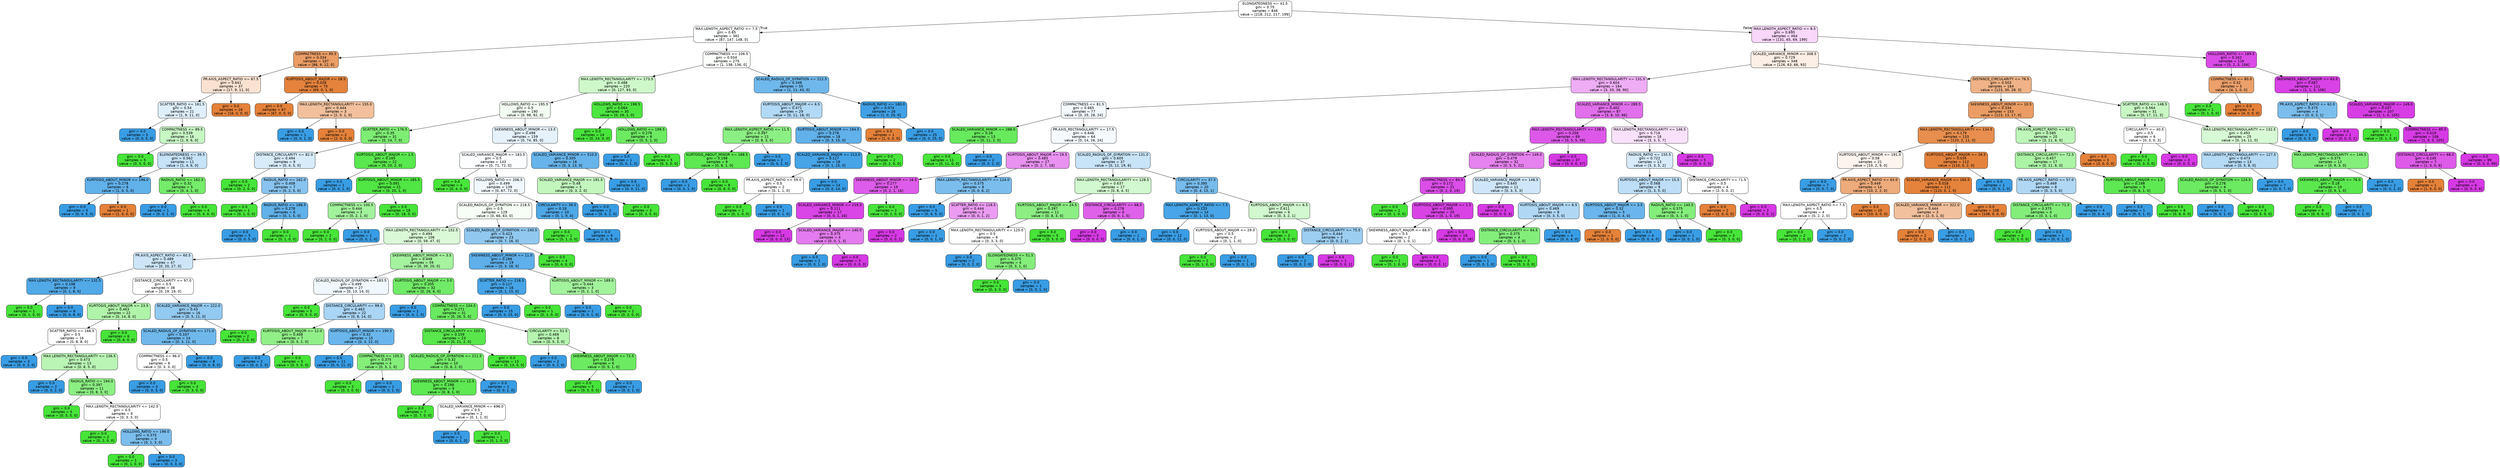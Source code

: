 digraph Tree {
node [shape=box, style="filled, rounded", color="black", fontname="helvetica"] ;
edge [fontname="helvetica"] ;
0 [label="ELONGATEDNESS <= 41.5\ngini = 0.75\nsamples = 846\nvalue = [218, 212, 217, 199]", fillcolor="#ffffff"] ;
1 [label="MAX.LENGTH_ASPECT_RATIO <= 7.5\ngini = 0.65\nsamples = 382\nvalue = [87, 147, 148, 0]", fillcolor="#feffff"] ;
0 -> 1 [labeldistance=2.5, labelangle=45, headlabel="True"] ;
2 [label="COMPACTNESS <= 95.5\ngini = 0.334\nsamples = 107\nvalue = [86, 9, 12, 0]", fillcolor="#eb9d65"] ;
1 -> 2 ;
3 [label="PR.AXIS_ASPECT_RATIO <= 67.5\ngini = 0.641\nsamples = 37\nvalue = [17, 9, 11, 0]", fillcolor="#f9e2d1"] ;
2 -> 3 ;
4 [label="SCATTER_RATIO <= 161.5\ngini = 0.54\nsamples = 21\nvalue = [1, 9, 11, 0]", fillcolor="#deeffb"] ;
3 -> 4 ;
5 [label="gini = 0.0\nsamples = 5\nvalue = [0, 0, 5, 0]", fillcolor="#399de5"] ;
4 -> 5 ;
6 [label="COMPACTNESS <= 89.5\ngini = 0.539\nsamples = 16\nvalue = [1, 9, 6, 0]", fillcolor="#c8f7c4"] ;
4 -> 6 ;
7 [label="gini = 0.0\nsamples = 5\nvalue = [0, 5, 0, 0]", fillcolor="#47e539"] ;
6 -> 7 ;
8 [label="ELONGATEDNESS <= 39.5\ngini = 0.562\nsamples = 11\nvalue = [1, 4, 6, 0]", fillcolor="#c6e3f8"] ;
6 -> 8 ;
9 [label="KURTOSIS_ABOUT_MINOR <= 196.0\ngini = 0.278\nsamples = 6\nvalue = [1, 0, 5, 0]", fillcolor="#61b1ea"] ;
8 -> 9 ;
10 [label="gini = 0.0\nsamples = 5\nvalue = [0, 0, 5, 0]", fillcolor="#399de5"] ;
9 -> 10 ;
11 [label="gini = 0.0\nsamples = 1\nvalue = [1, 0, 0, 0]", fillcolor="#e58139"] ;
9 -> 11 ;
12 [label="RADIUS_RATIO <= 162.5\ngini = 0.32\nsamples = 5\nvalue = [0, 4, 1, 0]", fillcolor="#75ec6a"] ;
8 -> 12 ;
13 [label="gini = 0.0\nsamples = 1\nvalue = [0, 0, 1, 0]", fillcolor="#399de5"] ;
12 -> 13 ;
14 [label="gini = 0.0\nsamples = 4\nvalue = [0, 4, 0, 0]", fillcolor="#47e539"] ;
12 -> 14 ;
15 [label="gini = 0.0\nsamples = 16\nvalue = [16, 0, 0, 0]", fillcolor="#e58139"] ;
3 -> 15 ;
16 [label="KURTOSIS_ABOUT_MAJOR <= 28.5\ngini = 0.028\nsamples = 70\nvalue = [69, 0, 1, 0]", fillcolor="#e5833c"] ;
2 -> 16 ;
17 [label="gini = 0.0\nsamples = 67\nvalue = [67, 0, 0, 0]", fillcolor="#e58139"] ;
16 -> 17 ;
18 [label="MAX.LENGTH_RECTANGULARITY <= 155.0\ngini = 0.444\nsamples = 3\nvalue = [2, 0, 1, 0]", fillcolor="#f2c09c"] ;
16 -> 18 ;
19 [label="gini = 0.0\nsamples = 1\nvalue = [0, 0, 1, 0]", fillcolor="#399de5"] ;
18 -> 19 ;
20 [label="gini = 0.0\nsamples = 2\nvalue = [2, 0, 0, 0]", fillcolor="#e58139"] ;
18 -> 20 ;
21 [label="COMPACTNESS <= 106.5\ngini = 0.504\nsamples = 275\nvalue = [1, 138, 136, 0]", fillcolor="#fcfffc"] ;
1 -> 21 ;
22 [label="MAX.LENGTH_RECTANGULARITY <= 173.5\ngini = 0.488\nsamples = 220\nvalue = [0, 127, 93, 0]", fillcolor="#cef8ca"] ;
21 -> 22 ;
23 [label="HOLLOWS_RATIO <= 195.5\ngini = 0.5\nsamples = 190\nvalue = [0, 98, 92, 0]", fillcolor="#f4fdf3"] ;
22 -> 23 ;
24 [label="SCATTER_RATIO <= 176.5\ngini = 0.35\nsamples = 31\nvalue = [0, 24, 7, 0]", fillcolor="#7ded73"] ;
23 -> 24 ;
25 [label="DISTANCE_CIRCULARITY <= 82.0\ngini = 0.494\nsamples = 9\nvalue = [0, 4, 5, 0]", fillcolor="#d7ebfa"] ;
24 -> 25 ;
26 [label="gini = 0.0\nsamples = 2\nvalue = [0, 2, 0, 0]", fillcolor="#47e539"] ;
25 -> 26 ;
27 [label="RADIUS_RATIO <= 162.0\ngini = 0.408\nsamples = 7\nvalue = [0, 2, 5, 0]", fillcolor="#88c4ef"] ;
25 -> 27 ;
28 [label="gini = 0.0\nsamples = 1\nvalue = [0, 1, 0, 0]", fillcolor="#47e539"] ;
27 -> 28 ;
29 [label="RADIUS_RATIO <= 188.5\ngini = 0.278\nsamples = 6\nvalue = [0, 1, 5, 0]", fillcolor="#61b1ea"] ;
27 -> 29 ;
30 [label="gini = 0.0\nsamples = 5\nvalue = [0, 0, 5, 0]", fillcolor="#399de5"] ;
29 -> 30 ;
31 [label="gini = 0.0\nsamples = 1\nvalue = [0, 1, 0, 0]", fillcolor="#47e539"] ;
29 -> 31 ;
32 [label="KURTOSIS_ABOUT_MAJOR <= 1.5\ngini = 0.165\nsamples = 22\nvalue = [0, 20, 2, 0]", fillcolor="#59e84d"] ;
24 -> 32 ;
33 [label="gini = 0.0\nsamples = 1\nvalue = [0, 0, 1, 0]", fillcolor="#399de5"] ;
32 -> 33 ;
34 [label="KURTOSIS_ABOUT_MINOR <= 185.5\ngini = 0.091\nsamples = 21\nvalue = [0, 20, 1, 0]", fillcolor="#50e643"] ;
32 -> 34 ;
35 [label="COMPACTNESS <= 100.5\ngini = 0.444\nsamples = 3\nvalue = [0, 2, 1, 0]", fillcolor="#a3f29c"] ;
34 -> 35 ;
36 [label="gini = 0.0\nsamples = 2\nvalue = [0, 2, 0, 0]", fillcolor="#47e539"] ;
35 -> 36 ;
37 [label="gini = 0.0\nsamples = 1\nvalue = [0, 0, 1, 0]", fillcolor="#399de5"] ;
35 -> 37 ;
38 [label="gini = 0.0\nsamples = 18\nvalue = [0, 18, 0, 0]", fillcolor="#47e539"] ;
34 -> 38 ;
39 [label="SKEWNESS_ABOUT_MINOR <= 13.5\ngini = 0.498\nsamples = 159\nvalue = [0, 74, 85, 0]", fillcolor="#e5f2fc"] ;
23 -> 39 ;
40 [label="SCALED_VARIANCE_MAJOR <= 183.5\ngini = 0.5\nsamples = 143\nvalue = [0, 71, 72, 0]", fillcolor="#fcfeff"] ;
39 -> 40 ;
41 [label="gini = 0.0\nsamples = 4\nvalue = [0, 4, 0, 0]", fillcolor="#47e539"] ;
40 -> 41 ;
42 [label="HOLLOWS_RATIO <= 206.5\ngini = 0.499\nsamples = 139\nvalue = [0, 67, 72, 0]", fillcolor="#f1f8fd"] ;
40 -> 42 ;
43 [label="SCALED_RADIUS_OF_GYRATION <= 218.5\ngini = 0.5\nsamples = 129\nvalue = [0, 66, 63, 0]", fillcolor="#f7fef6"] ;
42 -> 43 ;
44 [label="MAX.LENGTH_RECTANGULARITY <= 152.5\ngini = 0.494\nsamples = 106\nvalue = [0, 59, 47, 0]", fillcolor="#dafad7"] ;
43 -> 44 ;
45 [label="PR.AXIS_ASPECT_RATIO <= 60.5\ngini = 0.489\nsamples = 47\nvalue = [0, 20, 27, 0]", fillcolor="#cce6f8"] ;
44 -> 45 ;
46 [label="MAX.LENGTH_RECTANGULARITY <= 132.5\ngini = 0.198\nsamples = 9\nvalue = [0, 1, 8, 0]", fillcolor="#52a9e8"] ;
45 -> 46 ;
47 [label="gini = 0.0\nsamples = 1\nvalue = [0, 1, 0, 0]", fillcolor="#47e539"] ;
46 -> 47 ;
48 [label="gini = 0.0\nsamples = 8\nvalue = [0, 0, 8, 0]", fillcolor="#399de5"] ;
46 -> 48 ;
49 [label="DISTANCE_CIRCULARITY <= 97.0\ngini = 0.5\nsamples = 38\nvalue = [0, 19, 19, 0]", fillcolor="#ffffff"] ;
45 -> 49 ;
50 [label="KURTOSIS_ABOUT_MAJOR <= 23.5\ngini = 0.463\nsamples = 22\nvalue = [0, 14, 8, 0]", fillcolor="#b0f4aa"] ;
49 -> 50 ;
51 [label="SCATTER_RATIO <= 166.5\ngini = 0.5\nsamples = 16\nvalue = [0, 8, 8, 0]", fillcolor="#ffffff"] ;
50 -> 51 ;
52 [label="gini = 0.0\nsamples = 3\nvalue = [0, 0, 3, 0]", fillcolor="#399de5"] ;
51 -> 52 ;
53 [label="MAX.LENGTH_RECTANGULARITY <= 136.5\ngini = 0.473\nsamples = 13\nvalue = [0, 8, 5, 0]", fillcolor="#baf5b5"] ;
51 -> 53 ;
54 [label="gini = 0.0\nsamples = 2\nvalue = [0, 0, 2, 0]", fillcolor="#399de5"] ;
53 -> 54 ;
55 [label="RADIUS_RATIO <= 194.0\ngini = 0.397\nsamples = 11\nvalue = [0, 8, 3, 0]", fillcolor="#8cef83"] ;
53 -> 55 ;
56 [label="gini = 0.0\nsamples = 5\nvalue = [0, 5, 0, 0]", fillcolor="#47e539"] ;
55 -> 56 ;
57 [label="MAX.LENGTH_RECTANGULARITY <= 142.5\ngini = 0.5\nsamples = 6\nvalue = [0, 3, 3, 0]", fillcolor="#ffffff"] ;
55 -> 57 ;
58 [label="gini = 0.0\nsamples = 2\nvalue = [0, 2, 0, 0]", fillcolor="#47e539"] ;
57 -> 58 ;
59 [label="HOLLOWS_RATIO <= 198.0\ngini = 0.375\nsamples = 4\nvalue = [0, 1, 3, 0]", fillcolor="#7bbeee"] ;
57 -> 59 ;
60 [label="gini = 0.0\nsamples = 1\nvalue = [0, 1, 0, 0]", fillcolor="#47e539"] ;
59 -> 60 ;
61 [label="gini = 0.0\nsamples = 3\nvalue = [0, 0, 3, 0]", fillcolor="#399de5"] ;
59 -> 61 ;
62 [label="gini = 0.0\nsamples = 6\nvalue = [0, 6, 0, 0]", fillcolor="#47e539"] ;
50 -> 62 ;
63 [label="SCALED_VARIANCE_MAJOR <= 222.0\ngini = 0.43\nsamples = 16\nvalue = [0, 5, 11, 0]", fillcolor="#93caf1"] ;
49 -> 63 ;
64 [label="SCALED_RADIUS_OF_GYRATION <= 171.0\ngini = 0.337\nsamples = 14\nvalue = [0, 3, 11, 0]", fillcolor="#6fb8ec"] ;
63 -> 64 ;
65 [label="COMPACTNESS <= 96.0\ngini = 0.5\nsamples = 6\nvalue = [0, 3, 3, 0]", fillcolor="#ffffff"] ;
64 -> 65 ;
66 [label="gini = 0.0\nsamples = 3\nvalue = [0, 0, 3, 0]", fillcolor="#399de5"] ;
65 -> 66 ;
67 [label="gini = 0.0\nsamples = 3\nvalue = [0, 3, 0, 0]", fillcolor="#47e539"] ;
65 -> 67 ;
68 [label="gini = 0.0\nsamples = 8\nvalue = [0, 0, 8, 0]", fillcolor="#399de5"] ;
64 -> 68 ;
69 [label="gini = 0.0\nsamples = 2\nvalue = [0, 2, 0, 0]", fillcolor="#47e539"] ;
63 -> 69 ;
70 [label="SKEWNESS_ABOUT_MINOR <= 3.5\ngini = 0.448\nsamples = 59\nvalue = [0, 39, 20, 0]", fillcolor="#a5f29f"] ;
44 -> 70 ;
71 [label="SCALED_RADIUS_OF_GYRATION <= 183.5\ngini = 0.499\nsamples = 27\nvalue = [0, 13, 14, 0]", fillcolor="#f1f8fd"] ;
70 -> 71 ;
72 [label="gini = 0.0\nsamples = 5\nvalue = [0, 5, 0, 0]", fillcolor="#47e539"] ;
71 -> 72 ;
73 [label="DISTANCE_CIRCULARITY <= 99.0\ngini = 0.463\nsamples = 22\nvalue = [0, 8, 14, 0]", fillcolor="#aad5f4"] ;
71 -> 73 ;
74 [label="KURTOSIS_ABOUT_MAJOR <= 12.0\ngini = 0.408\nsamples = 7\nvalue = [0, 5, 2, 0]", fillcolor="#91ef88"] ;
73 -> 74 ;
75 [label="gini = 0.0\nsamples = 2\nvalue = [0, 0, 2, 0]", fillcolor="#399de5"] ;
74 -> 75 ;
76 [label="gini = 0.0\nsamples = 5\nvalue = [0, 5, 0, 0]", fillcolor="#47e539"] ;
74 -> 76 ;
77 [label="KURTOSIS_ABOUT_MINOR <= 190.5\ngini = 0.32\nsamples = 15\nvalue = [0, 3, 12, 0]", fillcolor="#6ab6ec"] ;
73 -> 77 ;
78 [label="gini = 0.0\nsamples = 11\nvalue = [0, 0, 11, 0]", fillcolor="#399de5"] ;
77 -> 78 ;
79 [label="COMPACTNESS <= 105.5\ngini = 0.375\nsamples = 4\nvalue = [0, 3, 1, 0]", fillcolor="#84ee7b"] ;
77 -> 79 ;
80 [label="gini = 0.0\nsamples = 3\nvalue = [0, 3, 0, 0]", fillcolor="#47e539"] ;
79 -> 80 ;
81 [label="gini = 0.0\nsamples = 1\nvalue = [0, 0, 1, 0]", fillcolor="#399de5"] ;
79 -> 81 ;
82 [label="KURTOSIS_ABOUT_MAJOR <= 3.0\ngini = 0.305\nsamples = 32\nvalue = [0, 26, 6, 0]", fillcolor="#71eb67"] ;
70 -> 82 ;
83 [label="gini = 0.0\nsamples = 1\nvalue = [0, 0, 1, 0]", fillcolor="#399de5"] ;
82 -> 83 ;
84 [label="COMPACTNESS <= 104.5\ngini = 0.271\nsamples = 31\nvalue = [0, 26, 5, 0]", fillcolor="#6aea5f"] ;
82 -> 84 ;
85 [label="DISTANCE_CIRCULARITY <= 102.0\ngini = 0.159\nsamples = 23\nvalue = [0, 21, 2, 0]", fillcolor="#59e74c"] ;
84 -> 85 ;
86 [label="SCALED_RADIUS_OF_GYRATION <= 211.5\ngini = 0.32\nsamples = 10\nvalue = [0, 8, 2, 0]", fillcolor="#75ec6a"] ;
85 -> 86 ;
87 [label="SKEWNESS_ABOUT_MINOR <= 12.5\ngini = 0.198\nsamples = 9\nvalue = [0, 8, 1, 0]", fillcolor="#5ee852"] ;
86 -> 87 ;
88 [label="gini = 0.0\nsamples = 7\nvalue = [0, 7, 0, 0]", fillcolor="#47e539"] ;
87 -> 88 ;
89 [label="SCALED_VARIANCE_MINOR <= 696.0\ngini = 0.5\nsamples = 2\nvalue = [0, 1, 1, 0]", fillcolor="#ffffff"] ;
87 -> 89 ;
90 [label="gini = 0.0\nsamples = 1\nvalue = [0, 0, 1, 0]", fillcolor="#399de5"] ;
89 -> 90 ;
91 [label="gini = 0.0\nsamples = 1\nvalue = [0, 1, 0, 0]", fillcolor="#47e539"] ;
89 -> 91 ;
92 [label="gini = 0.0\nsamples = 1\nvalue = [0, 0, 1, 0]", fillcolor="#399de5"] ;
86 -> 92 ;
93 [label="gini = 0.0\nsamples = 13\nvalue = [0, 13, 0, 0]", fillcolor="#47e539"] ;
85 -> 93 ;
94 [label="CIRCULARITY <= 51.5\ngini = 0.469\nsamples = 8\nvalue = [0, 5, 3, 0]", fillcolor="#b5f5b0"] ;
84 -> 94 ;
95 [label="gini = 0.0\nsamples = 2\nvalue = [0, 0, 2, 0]", fillcolor="#399de5"] ;
94 -> 95 ;
96 [label="SKEWNESS_ABOUT_MAJOR <= 72.5\ngini = 0.278\nsamples = 6\nvalue = [0, 5, 1, 0]", fillcolor="#6cea61"] ;
94 -> 96 ;
97 [label="gini = 0.0\nsamples = 5\nvalue = [0, 5, 0, 0]", fillcolor="#47e539"] ;
96 -> 97 ;
98 [label="gini = 0.0\nsamples = 1\nvalue = [0, 0, 1, 0]", fillcolor="#399de5"] ;
96 -> 98 ;
99 [label="SCALED_RADIUS_OF_GYRATION <= 240.5\ngini = 0.423\nsamples = 23\nvalue = [0, 7, 16, 0]", fillcolor="#90c8f0"] ;
43 -> 99 ;
100 [label="SKEWNESS_ABOUT_MINOR <= 11.0\ngini = 0.266\nsamples = 19\nvalue = [0, 3, 16, 0]", fillcolor="#5eafea"] ;
99 -> 100 ;
101 [label="SCATTER_RATIO <= 218.5\ngini = 0.117\nsamples = 16\nvalue = [0, 1, 15, 0]", fillcolor="#46a4e7"] ;
100 -> 101 ;
102 [label="gini = 0.0\nsamples = 15\nvalue = [0, 0, 15, 0]", fillcolor="#399de5"] ;
101 -> 102 ;
103 [label="gini = 0.0\nsamples = 1\nvalue = [0, 1, 0, 0]", fillcolor="#47e539"] ;
101 -> 103 ;
104 [label="KURTOSIS_ABOUT_MINOR <= 189.0\ngini = 0.444\nsamples = 3\nvalue = [0, 2, 1, 0]", fillcolor="#a3f29c"] ;
100 -> 104 ;
105 [label="gini = 0.0\nsamples = 1\nvalue = [0, 0, 1, 0]", fillcolor="#399de5"] ;
104 -> 105 ;
106 [label="gini = 0.0\nsamples = 2\nvalue = [0, 2, 0, 0]", fillcolor="#47e539"] ;
104 -> 106 ;
107 [label="gini = 0.0\nsamples = 4\nvalue = [0, 4, 0, 0]", fillcolor="#47e539"] ;
99 -> 107 ;
108 [label="CIRCULARITY <= 39.5\ngini = 0.18\nsamples = 10\nvalue = [0, 1, 9, 0]", fillcolor="#4fa8e8"] ;
42 -> 108 ;
109 [label="gini = 0.0\nsamples = 1\nvalue = [0, 1, 0, 0]", fillcolor="#47e539"] ;
108 -> 109 ;
110 [label="gini = 0.0\nsamples = 9\nvalue = [0, 0, 9, 0]", fillcolor="#399de5"] ;
108 -> 110 ;
111 [label="SCALED_VARIANCE_MINOR <= 510.0\ngini = 0.305\nsamples = 16\nvalue = [0, 3, 13, 0]", fillcolor="#67b4eb"] ;
39 -> 111 ;
112 [label="SCALED_VARIANCE_MAJOR <= 191.5\ngini = 0.48\nsamples = 5\nvalue = [0, 3, 2, 0]", fillcolor="#c2f6bd"] ;
111 -> 112 ;
113 [label="gini = 0.0\nsamples = 2\nvalue = [0, 0, 2, 0]", fillcolor="#399de5"] ;
112 -> 113 ;
114 [label="gini = 0.0\nsamples = 3\nvalue = [0, 3, 0, 0]", fillcolor="#47e539"] ;
112 -> 114 ;
115 [label="gini = 0.0\nsamples = 11\nvalue = [0, 0, 11, 0]", fillcolor="#399de5"] ;
111 -> 115 ;
116 [label="HOLLOWS_RATIO <= 198.5\ngini = 0.064\nsamples = 30\nvalue = [0, 29, 1, 0]", fillcolor="#4de640"] ;
22 -> 116 ;
117 [label="gini = 0.0\nsamples = 24\nvalue = [0, 24, 0, 0]", fillcolor="#47e539"] ;
116 -> 117 ;
118 [label="HOLLOWS_RATIO <= 199.5\ngini = 0.278\nsamples = 6\nvalue = [0, 5, 1, 0]", fillcolor="#6cea61"] ;
116 -> 118 ;
119 [label="gini = 0.0\nsamples = 1\nvalue = [0, 0, 1, 0]", fillcolor="#399de5"] ;
118 -> 119 ;
120 [label="gini = 0.0\nsamples = 5\nvalue = [0, 5, 0, 0]", fillcolor="#47e539"] ;
118 -> 120 ;
121 [label="SCALED_RADIUS_OF_GYRATION <= 212.5\ngini = 0.348\nsamples = 55\nvalue = [1, 11, 43, 0]", fillcolor="#6fb8ec"] ;
21 -> 121 ;
122 [label="KURTOSIS_ABOUT_MAJOR <= 6.5\ngini = 0.471\nsamples = 29\nvalue = [0, 11, 18, 0]", fillcolor="#b2d9f5"] ;
121 -> 122 ;
123 [label="MAX.LENGTH_ASPECT_RATIO <= 11.5\ngini = 0.397\nsamples = 11\nvalue = [0, 8, 3, 0]", fillcolor="#8cef83"] ;
122 -> 123 ;
124 [label="KURTOSIS_ABOUT_MINOR <= 188.5\ngini = 0.198\nsamples = 9\nvalue = [0, 8, 1, 0]", fillcolor="#5ee852"] ;
123 -> 124 ;
125 [label="gini = 0.0\nsamples = 1\nvalue = [0, 0, 1, 0]", fillcolor="#399de5"] ;
124 -> 125 ;
126 [label="gini = 0.0\nsamples = 8\nvalue = [0, 8, 0, 0]", fillcolor="#47e539"] ;
124 -> 126 ;
127 [label="gini = 0.0\nsamples = 2\nvalue = [0, 0, 2, 0]", fillcolor="#399de5"] ;
123 -> 127 ;
128 [label="KURTOSIS_ABOUT_MINOR <= 194.5\ngini = 0.278\nsamples = 18\nvalue = [0, 3, 15, 0]", fillcolor="#61b1ea"] ;
122 -> 128 ;
129 [label="SCALED_VARIANCE_MAJOR <= 213.0\ngini = 0.117\nsamples = 16\nvalue = [0, 1, 15, 0]", fillcolor="#46a4e7"] ;
128 -> 129 ;
130 [label="PR.AXIS_ASPECT_RATIO <= 59.0\ngini = 0.5\nsamples = 2\nvalue = [0, 1, 1, 0]", fillcolor="#ffffff"] ;
129 -> 130 ;
131 [label="gini = 0.0\nsamples = 1\nvalue = [0, 1, 0, 0]", fillcolor="#47e539"] ;
130 -> 131 ;
132 [label="gini = 0.0\nsamples = 1\nvalue = [0, 0, 1, 0]", fillcolor="#399de5"] ;
130 -> 132 ;
133 [label="gini = 0.0\nsamples = 14\nvalue = [0, 0, 14, 0]", fillcolor="#399de5"] ;
129 -> 133 ;
134 [label="gini = 0.0\nsamples = 2\nvalue = [0, 2, 0, 0]", fillcolor="#47e539"] ;
128 -> 134 ;
135 [label="RADIUS_RATIO <= 180.0\ngini = 0.074\nsamples = 26\nvalue = [1, 0, 25, 0]", fillcolor="#41a1e6"] ;
121 -> 135 ;
136 [label="gini = 0.0\nsamples = 1\nvalue = [1, 0, 0, 0]", fillcolor="#e58139"] ;
135 -> 136 ;
137 [label="gini = 0.0\nsamples = 25\nvalue = [0, 0, 25, 0]", fillcolor="#399de5"] ;
135 -> 137 ;
138 [label="MAX.LENGTH_ASPECT_RATIO <= 8.5\ngini = 0.695\nsamples = 464\nvalue = [131, 65, 69, 199]", fillcolor="#f7d7fa"] ;
0 -> 138 [labeldistance=2.5, labelangle=-45, headlabel="False"] ;
139 [label="SCALED_VARIANCE_MINOR <= 308.5\ngini = 0.729\nsamples = 348\nvalue = [126, 63, 66, 93]", fillcolor="#fcefe5"] ;
138 -> 139 ;
140 [label="MAX.LENGTH_RECTANGULARITY <= 131.5\ngini = 0.604\nsamples = 164\nvalue = [3, 33, 38, 90]", fillcolor="#eeadf4"] ;
139 -> 140 ;
141 [label="COMPACTNESS <= 81.5\ngini = 0.665\nsamples = 77\nvalue = [0, 25, 28, 24]", fillcolor="#f4f9fe"] ;
140 -> 141 ;
142 [label="SCALED_VARIANCE_MINOR <= 288.0\ngini = 0.26\nsamples = 13\nvalue = [0, 11, 2, 0]", fillcolor="#68ea5d"] ;
141 -> 142 ;
143 [label="gini = 0.0\nsamples = 11\nvalue = [0, 11, 0, 0]", fillcolor="#47e539"] ;
142 -> 143 ;
144 [label="gini = 0.0\nsamples = 2\nvalue = [0, 0, 2, 0]", fillcolor="#399de5"] ;
142 -> 144 ;
145 [label="PR.AXIS_RECTANGULARITY <= 17.5\ngini = 0.646\nsamples = 64\nvalue = [0, 14, 26, 24]", fillcolor="#f5fafe"] ;
141 -> 145 ;
146 [label="KURTOSIS_ABOUT_MAJOR <= 19.5\ngini = 0.483\nsamples = 27\nvalue = [0, 2, 7, 18]", fillcolor="#e992f1"] ;
145 -> 146 ;
147 [label="SKEWNESS_ABOUT_MINOR <= 16.5\ngini = 0.277\nsamples = 19\nvalue = [0, 2, 1, 16]", fillcolor="#de5cea"] ;
146 -> 147 ;
148 [label="SCALED_VARIANCE_MINOR <= 219.5\ngini = 0.111\nsamples = 17\nvalue = [0, 0, 1, 16]", fillcolor="#da45e7"] ;
147 -> 148 ;
149 [label="gini = 0.0\nsamples = 13\nvalue = [0, 0, 0, 13]", fillcolor="#d739e5"] ;
148 -> 149 ;
150 [label="SCALED_VARIANCE_MAJOR <= 140.0\ngini = 0.375\nsamples = 4\nvalue = [0, 0, 1, 3]", fillcolor="#e47bee"] ;
148 -> 150 ;
151 [label="gini = 0.0\nsamples = 1\nvalue = [0, 0, 1, 0]", fillcolor="#399de5"] ;
150 -> 151 ;
152 [label="gini = 0.0\nsamples = 3\nvalue = [0, 0, 0, 3]", fillcolor="#d739e5"] ;
150 -> 152 ;
153 [label="gini = 0.0\nsamples = 2\nvalue = [0, 2, 0, 0]", fillcolor="#47e539"] ;
147 -> 153 ;
154 [label="MAX.LENGTH_RECTANGULARITY <= 124.0\ngini = 0.375\nsamples = 8\nvalue = [0, 0, 6, 2]", fillcolor="#7bbeee"] ;
146 -> 154 ;
155 [label="gini = 0.0\nsamples = 5\nvalue = [0, 0, 5, 0]", fillcolor="#399de5"] ;
154 -> 155 ;
156 [label="SCATTER_RATIO <= 118.5\ngini = 0.444\nsamples = 3\nvalue = [0, 0, 1, 2]", fillcolor="#eb9cf2"] ;
154 -> 156 ;
157 [label="gini = 0.0\nsamples = 2\nvalue = [0, 0, 0, 2]", fillcolor="#d739e5"] ;
156 -> 157 ;
158 [label="gini = 0.0\nsamples = 1\nvalue = [0, 0, 1, 0]", fillcolor="#399de5"] ;
156 -> 158 ;
159 [label="SCALED_RADIUS_OF_GYRATION <= 131.0\ngini = 0.605\nsamples = 37\nvalue = [0, 12, 19, 6]", fillcolor="#c8e4f8"] ;
145 -> 159 ;
160 [label="MAX.LENGTH_RECTANGULARITY <= 128.5\ngini = 0.637\nsamples = 17\nvalue = [0, 8, 4, 5]", fillcolor="#d1f8ce"] ;
159 -> 160 ;
161 [label="KURTOSIS_ABOUT_MAJOR <= 24.5\ngini = 0.397\nsamples = 11\nvalue = [0, 8, 3, 0]", fillcolor="#8cef83"] ;
160 -> 161 ;
162 [label="MAX.LENGTH_RECTANGULARITY <= 125.0\ngini = 0.5\nsamples = 6\nvalue = [0, 3, 3, 0]", fillcolor="#ffffff"] ;
161 -> 162 ;
163 [label="gini = 0.0\nsamples = 2\nvalue = [0, 0, 2, 0]", fillcolor="#399de5"] ;
162 -> 163 ;
164 [label="ELONGATEDNESS <= 51.5\ngini = 0.375\nsamples = 4\nvalue = [0, 3, 1, 0]", fillcolor="#84ee7b"] ;
162 -> 164 ;
165 [label="gini = 0.0\nsamples = 3\nvalue = [0, 3, 0, 0]", fillcolor="#47e539"] ;
164 -> 165 ;
166 [label="gini = 0.0\nsamples = 1\nvalue = [0, 0, 1, 0]", fillcolor="#399de5"] ;
164 -> 166 ;
167 [label="gini = 0.0\nsamples = 5\nvalue = [0, 5, 0, 0]", fillcolor="#47e539"] ;
161 -> 167 ;
168 [label="DISTANCE_CIRCULARITY <= 68.5\ngini = 0.278\nsamples = 6\nvalue = [0, 0, 1, 5]", fillcolor="#df61ea"] ;
160 -> 168 ;
169 [label="gini = 0.0\nsamples = 5\nvalue = [0, 0, 0, 5]", fillcolor="#d739e5"] ;
168 -> 169 ;
170 [label="gini = 0.0\nsamples = 1\nvalue = [0, 0, 1, 0]", fillcolor="#399de5"] ;
168 -> 170 ;
171 [label="CIRCULARITY <= 37.5\ngini = 0.395\nsamples = 20\nvalue = [0, 4, 15, 1]", fillcolor="#77bced"] ;
159 -> 171 ;
172 [label="MAX.LENGTH_ASPECT_RATIO <= 7.5\ngini = 0.133\nsamples = 14\nvalue = [0, 1, 13, 0]", fillcolor="#48a5e7"] ;
171 -> 172 ;
173 [label="gini = 0.0\nsamples = 12\nvalue = [0, 0, 12, 0]", fillcolor="#399de5"] ;
172 -> 173 ;
174 [label="KURTOSIS_ABOUT_MAJOR <= 29.0\ngini = 0.5\nsamples = 2\nvalue = [0, 1, 1, 0]", fillcolor="#ffffff"] ;
172 -> 174 ;
175 [label="gini = 0.0\nsamples = 1\nvalue = [0, 1, 0, 0]", fillcolor="#47e539"] ;
174 -> 175 ;
176 [label="gini = 0.0\nsamples = 1\nvalue = [0, 0, 1, 0]", fillcolor="#399de5"] ;
174 -> 176 ;
177 [label="KURTOSIS_ABOUT_MAJOR <= 6.5\ngini = 0.611\nsamples = 6\nvalue = [0, 3, 2, 1]", fillcolor="#d1f8ce"] ;
171 -> 177 ;
178 [label="gini = 0.0\nsamples = 3\nvalue = [0, 3, 0, 0]", fillcolor="#47e539"] ;
177 -> 178 ;
179 [label="DISTANCE_CIRCULARITY <= 75.5\ngini = 0.444\nsamples = 3\nvalue = [0, 0, 2, 1]", fillcolor="#9ccef2"] ;
177 -> 179 ;
180 [label="gini = 0.0\nsamples = 2\nvalue = [0, 0, 2, 0]", fillcolor="#399de5"] ;
179 -> 180 ;
181 [label="gini = 0.0\nsamples = 1\nvalue = [0, 0, 0, 1]", fillcolor="#d739e5"] ;
179 -> 181 ;
182 [label="SCALED_VARIANCE_MINOR <= 289.5\ngini = 0.402\nsamples = 87\nvalue = [3, 8, 10, 66]", fillcolor="#e26fec"] ;
140 -> 182 ;
183 [label="MAX.LENGTH_RECTANGULARITY <= 138.5\ngini = 0.258\nsamples = 69\nvalue = [0, 5, 5, 59]", fillcolor="#dd58e9"] ;
182 -> 183 ;
184 [label="SCALED_RADIUS_OF_GYRATION <= 149.0\ngini = 0.479\nsamples = 32\nvalue = [0, 5, 5, 22]", fillcolor="#e682ef"] ;
183 -> 184 ;
185 [label="COMPACTNESS <= 84.5\ngini = 0.172\nsamples = 21\nvalue = [0, 2, 0, 19]", fillcolor="#db4ee8"] ;
184 -> 185 ;
186 [label="gini = 0.0\nsamples = 1\nvalue = [0, 1, 0, 0]", fillcolor="#47e539"] ;
185 -> 186 ;
187 [label="KURTOSIS_ABOUT_MAJOR <= 1.5\ngini = 0.095\nsamples = 20\nvalue = [0, 1, 0, 19]", fillcolor="#d943e6"] ;
185 -> 187 ;
188 [label="SKEWNESS_ABOUT_MAJOR <= 68.5\ngini = 0.5\nsamples = 2\nvalue = [0, 1, 0, 1]", fillcolor="#ffffff"] ;
187 -> 188 ;
189 [label="gini = 0.0\nsamples = 1\nvalue = [0, 1, 0, 0]", fillcolor="#47e539"] ;
188 -> 189 ;
190 [label="gini = 0.0\nsamples = 1\nvalue = [0, 0, 0, 1]", fillcolor="#d739e5"] ;
188 -> 190 ;
191 [label="gini = 0.0\nsamples = 18\nvalue = [0, 0, 0, 18]", fillcolor="#d739e5"] ;
187 -> 191 ;
192 [label="SCALED_VARIANCE_MAJOR <= 148.5\ngini = 0.645\nsamples = 11\nvalue = [0, 3, 5, 3]", fillcolor="#cee6f8"] ;
184 -> 192 ;
193 [label="gini = 0.0\nsamples = 3\nvalue = [0, 0, 0, 3]", fillcolor="#d739e5"] ;
192 -> 193 ;
194 [label="KURTOSIS_ABOUT_MAJOR <= 6.5\ngini = 0.469\nsamples = 8\nvalue = [0, 3, 5, 0]", fillcolor="#b0d8f5"] ;
192 -> 194 ;
195 [label="DISTANCE_CIRCULARITY <= 64.5\ngini = 0.375\nsamples = 4\nvalue = [0, 3, 1, 0]", fillcolor="#84ee7b"] ;
194 -> 195 ;
196 [label="gini = 0.0\nsamples = 1\nvalue = [0, 0, 1, 0]", fillcolor="#399de5"] ;
195 -> 196 ;
197 [label="gini = 0.0\nsamples = 3\nvalue = [0, 3, 0, 0]", fillcolor="#47e539"] ;
195 -> 197 ;
198 [label="gini = 0.0\nsamples = 4\nvalue = [0, 0, 4, 0]", fillcolor="#399de5"] ;
194 -> 198 ;
199 [label="gini = 0.0\nsamples = 37\nvalue = [0, 0, 0, 37]", fillcolor="#d739e5"] ;
183 -> 199 ;
200 [label="MAX.LENGTH_RECTANGULARITY <= 146.5\ngini = 0.716\nsamples = 18\nvalue = [3, 3, 5, 7]", fillcolor="#f9e1fb"] ;
182 -> 200 ;
201 [label="RADIUS_RATIO <= 155.5\ngini = 0.722\nsamples = 13\nvalue = [3, 3, 5, 2]", fillcolor="#d7ebfa"] ;
200 -> 201 ;
202 [label="KURTOSIS_ABOUT_MAJOR <= 15.5\ngini = 0.568\nsamples = 9\nvalue = [1, 3, 5, 0]", fillcolor="#bddef6"] ;
201 -> 202 ;
203 [label="KURTOSIS_ABOUT_MAJOR <= 3.5\ngini = 0.32\nsamples = 5\nvalue = [1, 0, 4, 0]", fillcolor="#6ab6ec"] ;
202 -> 203 ;
204 [label="gini = 0.0\nsamples = 1\nvalue = [1, 0, 0, 0]", fillcolor="#e58139"] ;
203 -> 204 ;
205 [label="gini = 0.0\nsamples = 4\nvalue = [0, 0, 4, 0]", fillcolor="#399de5"] ;
203 -> 205 ;
206 [label="RADIUS_RATIO <= 140.5\ngini = 0.375\nsamples = 4\nvalue = [0, 3, 1, 0]", fillcolor="#84ee7b"] ;
202 -> 206 ;
207 [label="gini = 0.0\nsamples = 1\nvalue = [0, 0, 1, 0]", fillcolor="#399de5"] ;
206 -> 207 ;
208 [label="gini = 0.0\nsamples = 3\nvalue = [0, 3, 0, 0]", fillcolor="#47e539"] ;
206 -> 208 ;
209 [label="DISTANCE_CIRCULARITY <= 71.5\ngini = 0.5\nsamples = 4\nvalue = [2, 0, 0, 2]", fillcolor="#ffffff"] ;
201 -> 209 ;
210 [label="gini = 0.0\nsamples = 2\nvalue = [2, 0, 0, 0]", fillcolor="#e58139"] ;
209 -> 210 ;
211 [label="gini = 0.0\nsamples = 2\nvalue = [0, 0, 0, 2]", fillcolor="#d739e5"] ;
209 -> 211 ;
212 [label="gini = 0.0\nsamples = 5\nvalue = [0, 0, 0, 5]", fillcolor="#d739e5"] ;
200 -> 212 ;
213 [label="DISTANCE_CIRCULARITY <= 76.5\ngini = 0.503\nsamples = 184\nvalue = [123, 30, 28, 3]", fillcolor="#efb387"] ;
139 -> 213 ;
214 [label="SKEWNESS_ABOUT_MINOR <= 10.5\ngini = 0.334\nsamples = 153\nvalue = [123, 13, 17, 0]", fillcolor="#eb9d65"] ;
213 -> 214 ;
215 [label="MAX.LENGTH_RECTANGULARITY <= 134.5\ngini = 0.179\nsamples = 133\nvalue = [120, 2, 11, 0]", fillcolor="#e88e4e"] ;
214 -> 215 ;
216 [label="KURTOSIS_ABOUT_MINOR <= 191.0\ngini = 0.58\nsamples = 21\nvalue = [10, 2, 9, 0]", fillcolor="#fdf4ee"] ;
215 -> 216 ;
217 [label="gini = 0.0\nsamples = 7\nvalue = [0, 0, 7, 0]", fillcolor="#399de5"] ;
216 -> 217 ;
218 [label="PR.AXIS_ASPECT_RATIO <= 63.0\ngini = 0.449\nsamples = 14\nvalue = [10, 2, 2, 0]", fillcolor="#eeab7b"] ;
216 -> 218 ;
219 [label="MAX.LENGTH_ASPECT_RATIO <= 7.5\ngini = 0.5\nsamples = 4\nvalue = [0, 2, 2, 0]", fillcolor="#ffffff"] ;
218 -> 219 ;
220 [label="gini = 0.0\nsamples = 2\nvalue = [0, 2, 0, 0]", fillcolor="#47e539"] ;
219 -> 220 ;
221 [label="gini = 0.0\nsamples = 2\nvalue = [0, 0, 2, 0]", fillcolor="#399de5"] ;
219 -> 221 ;
222 [label="gini = 0.0\nsamples = 10\nvalue = [10, 0, 0, 0]", fillcolor="#e58139"] ;
218 -> 222 ;
223 [label="KURTOSIS_ABOUT_MAJOR <= 26.5\ngini = 0.035\nsamples = 112\nvalue = [110, 0, 2, 0]", fillcolor="#e5833d"] ;
215 -> 223 ;
224 [label="SCALED_VARIANCE_MAJOR <= 165.5\ngini = 0.018\nsamples = 111\nvalue = [110, 0, 1, 0]", fillcolor="#e5823b"] ;
223 -> 224 ;
225 [label="SCALED_VARIANCE_MINOR <= 322.0\ngini = 0.444\nsamples = 3\nvalue = [2, 0, 1, 0]", fillcolor="#f2c09c"] ;
224 -> 225 ;
226 [label="gini = 0.0\nsamples = 2\nvalue = [2, 0, 0, 0]", fillcolor="#e58139"] ;
225 -> 226 ;
227 [label="gini = 0.0\nsamples = 1\nvalue = [0, 0, 1, 0]", fillcolor="#399de5"] ;
225 -> 227 ;
228 [label="gini = 0.0\nsamples = 108\nvalue = [108, 0, 0, 0]", fillcolor="#e58139"] ;
224 -> 228 ;
229 [label="gini = 0.0\nsamples = 1\nvalue = [0, 0, 1, 0]", fillcolor="#399de5"] ;
223 -> 229 ;
230 [label="PR.AXIS_ASPECT_RATIO <= 62.5\ngini = 0.585\nsamples = 20\nvalue = [3, 11, 6, 0]", fillcolor="#bdf6b8"] ;
214 -> 230 ;
231 [label="DISTANCE_CIRCULARITY <= 72.5\ngini = 0.457\nsamples = 17\nvalue = [0, 11, 6, 0]", fillcolor="#abf3a5"] ;
230 -> 231 ;
232 [label="PR.AXIS_ASPECT_RATIO <= 57.0\ngini = 0.469\nsamples = 8\nvalue = [0, 3, 5, 0]", fillcolor="#b0d8f5"] ;
231 -> 232 ;
233 [label="DISTANCE_CIRCULARITY <= 71.5\ngini = 0.375\nsamples = 4\nvalue = [0, 3, 1, 0]", fillcolor="#84ee7b"] ;
232 -> 233 ;
234 [label="gini = 0.0\nsamples = 3\nvalue = [0, 3, 0, 0]", fillcolor="#47e539"] ;
233 -> 234 ;
235 [label="gini = 0.0\nsamples = 1\nvalue = [0, 0, 1, 0]", fillcolor="#399de5"] ;
233 -> 235 ;
236 [label="gini = 0.0\nsamples = 4\nvalue = [0, 0, 4, 0]", fillcolor="#399de5"] ;
232 -> 236 ;
237 [label="KURTOSIS_ABOUT_MAJOR <= 1.0\ngini = 0.198\nsamples = 9\nvalue = [0, 8, 1, 0]", fillcolor="#5ee852"] ;
231 -> 237 ;
238 [label="gini = 0.0\nsamples = 1\nvalue = [0, 0, 1, 0]", fillcolor="#399de5"] ;
237 -> 238 ;
239 [label="gini = 0.0\nsamples = 8\nvalue = [0, 8, 0, 0]", fillcolor="#47e539"] ;
237 -> 239 ;
240 [label="gini = 0.0\nsamples = 3\nvalue = [3, 0, 0, 0]", fillcolor="#e58139"] ;
230 -> 240 ;
241 [label="SCATTER_RATIO <= 148.5\ngini = 0.564\nsamples = 31\nvalue = [0, 17, 11, 3]", fillcolor="#c8f7c4"] ;
213 -> 241 ;
242 [label="CIRCULARITY <= 40.5\ngini = 0.5\nsamples = 6\nvalue = [0, 3, 0, 3]", fillcolor="#ffffff"] ;
241 -> 242 ;
243 [label="gini = 0.0\nsamples = 3\nvalue = [0, 3, 0, 0]", fillcolor="#47e539"] ;
242 -> 243 ;
244 [label="gini = 0.0\nsamples = 3\nvalue = [0, 0, 0, 3]", fillcolor="#d739e5"] ;
242 -> 244 ;
245 [label="MAX.LENGTH_RECTANGULARITY <= 132.5\ngini = 0.493\nsamples = 25\nvalue = [0, 14, 11, 0]", fillcolor="#d8f9d5"] ;
241 -> 245 ;
246 [label="MAX.LENGTH_RECTANGULARITY <= 127.5\ngini = 0.473\nsamples = 13\nvalue = [0, 5, 8, 0]", fillcolor="#b5daf5"] ;
245 -> 246 ;
247 [label="SCALED_RADIUS_OF_GYRATION <= 124.5\ngini = 0.278\nsamples = 6\nvalue = [0, 5, 1, 0]", fillcolor="#6cea61"] ;
246 -> 247 ;
248 [label="gini = 0.0\nsamples = 1\nvalue = [0, 0, 1, 0]", fillcolor="#399de5"] ;
247 -> 248 ;
249 [label="gini = 0.0\nsamples = 5\nvalue = [0, 5, 0, 0]", fillcolor="#47e539"] ;
247 -> 249 ;
250 [label="gini = 0.0\nsamples = 7\nvalue = [0, 0, 7, 0]", fillcolor="#399de5"] ;
246 -> 250 ;
251 [label="MAX.LENGTH_RECTANGULARITY <= 146.5\ngini = 0.375\nsamples = 12\nvalue = [0, 9, 3, 0]", fillcolor="#84ee7b"] ;
245 -> 251 ;
252 [label="SKEWNESS_ABOUT_MAJOR <= 76.0\ngini = 0.18\nsamples = 10\nvalue = [0, 9, 1, 0]", fillcolor="#5be84f"] ;
251 -> 252 ;
253 [label="gini = 0.0\nsamples = 9\nvalue = [0, 9, 0, 0]", fillcolor="#47e539"] ;
252 -> 253 ;
254 [label="gini = 0.0\nsamples = 1\nvalue = [0, 0, 1, 0]", fillcolor="#399de5"] ;
252 -> 254 ;
255 [label="gini = 0.0\nsamples = 2\nvalue = [0, 0, 2, 0]", fillcolor="#399de5"] ;
251 -> 255 ;
256 [label="HOLLOWS_RATIO <= 189.5\ngini = 0.162\nsamples = 116\nvalue = [5, 2, 3, 106]", fillcolor="#db4be7"] ;
138 -> 256 ;
257 [label="COMPACTNESS <= 80.0\ngini = 0.32\nsamples = 5\nvalue = [4, 1, 0, 0]", fillcolor="#eca06a"] ;
256 -> 257 ;
258 [label="gini = 0.0\nsamples = 1\nvalue = [0, 1, 0, 0]", fillcolor="#47e539"] ;
257 -> 258 ;
259 [label="gini = 0.0\nsamples = 4\nvalue = [4, 0, 0, 0]", fillcolor="#e58139"] ;
257 -> 259 ;
260 [label="SKEWNESS_ABOUT_MAJOR <= 63.5\ngini = 0.087\nsamples = 111\nvalue = [1, 1, 3, 106]", fillcolor="#d942e6"] ;
256 -> 260 ;
261 [label="PR.AXIS_ASPECT_RATIO <= 62.0\ngini = 0.375\nsamples = 4\nvalue = [0, 0, 3, 1]", fillcolor="#7bbeee"] ;
260 -> 261 ;
262 [label="gini = 0.0\nsamples = 3\nvalue = [0, 0, 3, 0]", fillcolor="#399de5"] ;
261 -> 262 ;
263 [label="gini = 0.0\nsamples = 1\nvalue = [0, 0, 0, 1]", fillcolor="#d739e5"] ;
261 -> 263 ;
264 [label="SCALED_VARIANCE_MAJOR <= 149.0\ngini = 0.037\nsamples = 107\nvalue = [1, 1, 0, 105]", fillcolor="#d83de5"] ;
260 -> 264 ;
265 [label="gini = 0.0\nsamples = 1\nvalue = [0, 1, 0, 0]", fillcolor="#47e539"] ;
264 -> 265 ;
266 [label="COMPACTNESS <= 85.5\ngini = 0.019\nsamples = 106\nvalue = [1, 0, 0, 105]", fillcolor="#d73be5"] ;
264 -> 266 ;
267 [label="DISTANCE_CIRCULARITY <= 68.0\ngini = 0.245\nsamples = 7\nvalue = [1, 0, 0, 6]", fillcolor="#de5ae9"] ;
266 -> 267 ;
268 [label="gini = 0.0\nsamples = 1\nvalue = [1, 0, 0, 0]", fillcolor="#e58139"] ;
267 -> 268 ;
269 [label="gini = 0.0\nsamples = 6\nvalue = [0, 0, 0, 6]", fillcolor="#d739e5"] ;
267 -> 269 ;
270 [label="gini = 0.0\nsamples = 99\nvalue = [0, 0, 0, 99]", fillcolor="#d739e5"] ;
266 -> 270 ;
}